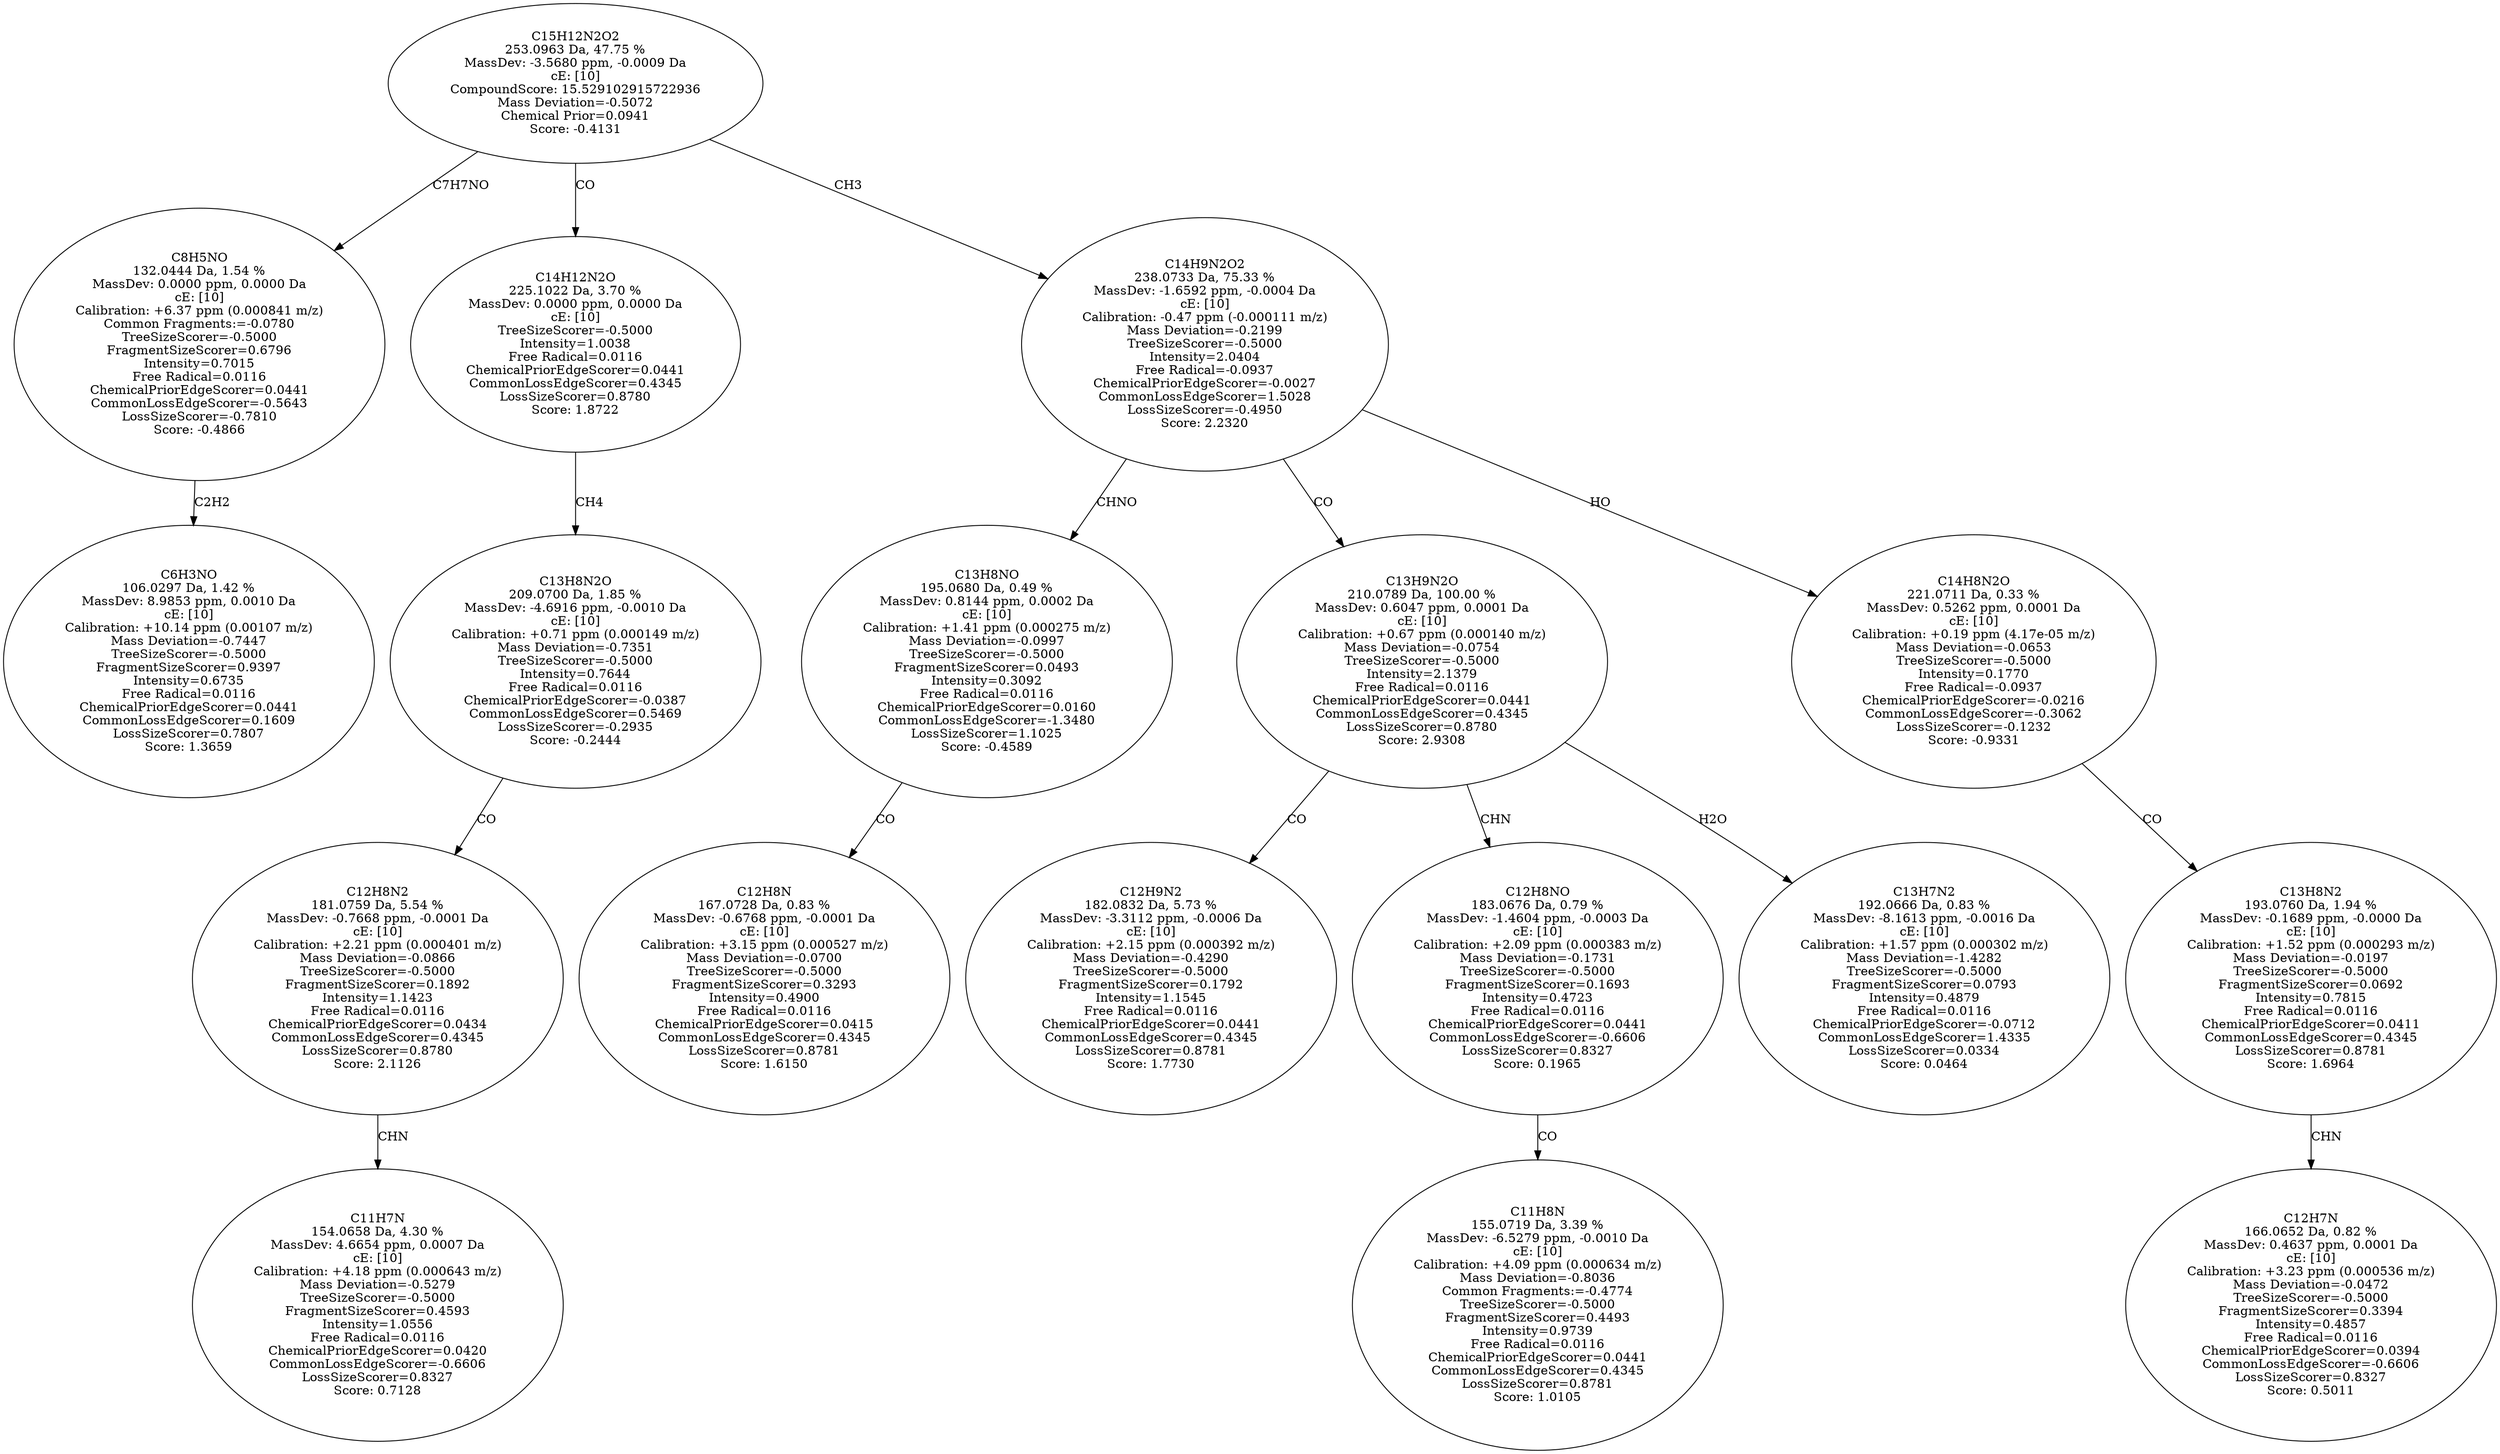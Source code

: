 strict digraph {
v1 [label="C6H3NO\n106.0297 Da, 1.42 %\nMassDev: 8.9853 ppm, 0.0010 Da\ncE: [10]\nCalibration: +10.14 ppm (0.00107 m/z)\nMass Deviation=-0.7447\nTreeSizeScorer=-0.5000\nFragmentSizeScorer=0.9397\nIntensity=0.6735\nFree Radical=0.0116\nChemicalPriorEdgeScorer=0.0441\nCommonLossEdgeScorer=0.1609\nLossSizeScorer=0.7807\nScore: 1.3659"];
v2 [label="C8H5NO\n132.0444 Da, 1.54 %\nMassDev: 0.0000 ppm, 0.0000 Da\ncE: [10]\nCalibration: +6.37 ppm (0.000841 m/z)\nCommon Fragments:=-0.0780\nTreeSizeScorer=-0.5000\nFragmentSizeScorer=0.6796\nIntensity=0.7015\nFree Radical=0.0116\nChemicalPriorEdgeScorer=0.0441\nCommonLossEdgeScorer=-0.5643\nLossSizeScorer=-0.7810\nScore: -0.4866"];
v3 [label="C11H7N\n154.0658 Da, 4.30 %\nMassDev: 4.6654 ppm, 0.0007 Da\ncE: [10]\nCalibration: +4.18 ppm (0.000643 m/z)\nMass Deviation=-0.5279\nTreeSizeScorer=-0.5000\nFragmentSizeScorer=0.4593\nIntensity=1.0556\nFree Radical=0.0116\nChemicalPriorEdgeScorer=0.0420\nCommonLossEdgeScorer=-0.6606\nLossSizeScorer=0.8327\nScore: 0.7128"];
v4 [label="C12H8N2\n181.0759 Da, 5.54 %\nMassDev: -0.7668 ppm, -0.0001 Da\ncE: [10]\nCalibration: +2.21 ppm (0.000401 m/z)\nMass Deviation=-0.0866\nTreeSizeScorer=-0.5000\nFragmentSizeScorer=0.1892\nIntensity=1.1423\nFree Radical=0.0116\nChemicalPriorEdgeScorer=0.0434\nCommonLossEdgeScorer=0.4345\nLossSizeScorer=0.8780\nScore: 2.1126"];
v5 [label="C13H8N2O\n209.0700 Da, 1.85 %\nMassDev: -4.6916 ppm, -0.0010 Da\ncE: [10]\nCalibration: +0.71 ppm (0.000149 m/z)\nMass Deviation=-0.7351\nTreeSizeScorer=-0.5000\nIntensity=0.7644\nFree Radical=0.0116\nChemicalPriorEdgeScorer=-0.0387\nCommonLossEdgeScorer=0.5469\nLossSizeScorer=-0.2935\nScore: -0.2444"];
v6 [label="C14H12N2O\n225.1022 Da, 3.70 %\nMassDev: 0.0000 ppm, 0.0000 Da\ncE: [10]\nTreeSizeScorer=-0.5000\nIntensity=1.0038\nFree Radical=0.0116\nChemicalPriorEdgeScorer=0.0441\nCommonLossEdgeScorer=0.4345\nLossSizeScorer=0.8780\nScore: 1.8722"];
v7 [label="C12H8N\n167.0728 Da, 0.83 %\nMassDev: -0.6768 ppm, -0.0001 Da\ncE: [10]\nCalibration: +3.15 ppm (0.000527 m/z)\nMass Deviation=-0.0700\nTreeSizeScorer=-0.5000\nFragmentSizeScorer=0.3293\nIntensity=0.4900\nFree Radical=0.0116\nChemicalPriorEdgeScorer=0.0415\nCommonLossEdgeScorer=0.4345\nLossSizeScorer=0.8781\nScore: 1.6150"];
v8 [label="C13H8NO\n195.0680 Da, 0.49 %\nMassDev: 0.8144 ppm, 0.0002 Da\ncE: [10]\nCalibration: +1.41 ppm (0.000275 m/z)\nMass Deviation=-0.0997\nTreeSizeScorer=-0.5000\nFragmentSizeScorer=0.0493\nIntensity=0.3092\nFree Radical=0.0116\nChemicalPriorEdgeScorer=0.0160\nCommonLossEdgeScorer=-1.3480\nLossSizeScorer=1.1025\nScore: -0.4589"];
v9 [label="C12H9N2\n182.0832 Da, 5.73 %\nMassDev: -3.3112 ppm, -0.0006 Da\ncE: [10]\nCalibration: +2.15 ppm (0.000392 m/z)\nMass Deviation=-0.4290\nTreeSizeScorer=-0.5000\nFragmentSizeScorer=0.1792\nIntensity=1.1545\nFree Radical=0.0116\nChemicalPriorEdgeScorer=0.0441\nCommonLossEdgeScorer=0.4345\nLossSizeScorer=0.8781\nScore: 1.7730"];
v10 [label="C11H8N\n155.0719 Da, 3.39 %\nMassDev: -6.5279 ppm, -0.0010 Da\ncE: [10]\nCalibration: +4.09 ppm (0.000634 m/z)\nMass Deviation=-0.8036\nCommon Fragments:=-0.4774\nTreeSizeScorer=-0.5000\nFragmentSizeScorer=0.4493\nIntensity=0.9739\nFree Radical=0.0116\nChemicalPriorEdgeScorer=0.0441\nCommonLossEdgeScorer=0.4345\nLossSizeScorer=0.8781\nScore: 1.0105"];
v11 [label="C12H8NO\n183.0676 Da, 0.79 %\nMassDev: -1.4604 ppm, -0.0003 Da\ncE: [10]\nCalibration: +2.09 ppm (0.000383 m/z)\nMass Deviation=-0.1731\nTreeSizeScorer=-0.5000\nFragmentSizeScorer=0.1693\nIntensity=0.4723\nFree Radical=0.0116\nChemicalPriorEdgeScorer=0.0441\nCommonLossEdgeScorer=-0.6606\nLossSizeScorer=0.8327\nScore: 0.1965"];
v12 [label="C13H7N2\n192.0666 Da, 0.83 %\nMassDev: -8.1613 ppm, -0.0016 Da\ncE: [10]\nCalibration: +1.57 ppm (0.000302 m/z)\nMass Deviation=-1.4282\nTreeSizeScorer=-0.5000\nFragmentSizeScorer=0.0793\nIntensity=0.4879\nFree Radical=0.0116\nChemicalPriorEdgeScorer=-0.0712\nCommonLossEdgeScorer=1.4335\nLossSizeScorer=0.0334\nScore: 0.0464"];
v13 [label="C13H9N2O\n210.0789 Da, 100.00 %\nMassDev: 0.6047 ppm, 0.0001 Da\ncE: [10]\nCalibration: +0.67 ppm (0.000140 m/z)\nMass Deviation=-0.0754\nTreeSizeScorer=-0.5000\nIntensity=2.1379\nFree Radical=0.0116\nChemicalPriorEdgeScorer=0.0441\nCommonLossEdgeScorer=0.4345\nLossSizeScorer=0.8780\nScore: 2.9308"];
v14 [label="C12H7N\n166.0652 Da, 0.82 %\nMassDev: 0.4637 ppm, 0.0001 Da\ncE: [10]\nCalibration: +3.23 ppm (0.000536 m/z)\nMass Deviation=-0.0472\nTreeSizeScorer=-0.5000\nFragmentSizeScorer=0.3394\nIntensity=0.4857\nFree Radical=0.0116\nChemicalPriorEdgeScorer=0.0394\nCommonLossEdgeScorer=-0.6606\nLossSizeScorer=0.8327\nScore: 0.5011"];
v15 [label="C13H8N2\n193.0760 Da, 1.94 %\nMassDev: -0.1689 ppm, -0.0000 Da\ncE: [10]\nCalibration: +1.52 ppm (0.000293 m/z)\nMass Deviation=-0.0197\nTreeSizeScorer=-0.5000\nFragmentSizeScorer=0.0692\nIntensity=0.7815\nFree Radical=0.0116\nChemicalPriorEdgeScorer=0.0411\nCommonLossEdgeScorer=0.4345\nLossSizeScorer=0.8781\nScore: 1.6964"];
v16 [label="C14H8N2O\n221.0711 Da, 0.33 %\nMassDev: 0.5262 ppm, 0.0001 Da\ncE: [10]\nCalibration: +0.19 ppm (4.17e-05 m/z)\nMass Deviation=-0.0653\nTreeSizeScorer=-0.5000\nIntensity=0.1770\nFree Radical=-0.0937\nChemicalPriorEdgeScorer=-0.0216\nCommonLossEdgeScorer=-0.3062\nLossSizeScorer=-0.1232\nScore: -0.9331"];
v17 [label="C14H9N2O2\n238.0733 Da, 75.33 %\nMassDev: -1.6592 ppm, -0.0004 Da\ncE: [10]\nCalibration: -0.47 ppm (-0.000111 m/z)\nMass Deviation=-0.2199\nTreeSizeScorer=-0.5000\nIntensity=2.0404\nFree Radical=-0.0937\nChemicalPriorEdgeScorer=-0.0027\nCommonLossEdgeScorer=1.5028\nLossSizeScorer=-0.4950\nScore: 2.2320"];
v18 [label="C15H12N2O2\n253.0963 Da, 47.75 %\nMassDev: -3.5680 ppm, -0.0009 Da\ncE: [10]\nCompoundScore: 15.529102915722936\nMass Deviation=-0.5072\nChemical Prior=0.0941\nScore: -0.4131"];
v2 -> v1 [label="C2H2"];
v18 -> v2 [label="C7H7NO"];
v4 -> v3 [label="CHN"];
v5 -> v4 [label="CO"];
v6 -> v5 [label="CH4"];
v18 -> v6 [label="CO"];
v8 -> v7 [label="CO"];
v17 -> v8 [label="CHNO"];
v13 -> v9 [label="CO"];
v11 -> v10 [label="CO"];
v13 -> v11 [label="CHN"];
v13 -> v12 [label="H2O"];
v17 -> v13 [label="CO"];
v15 -> v14 [label="CHN"];
v16 -> v15 [label="CO"];
v17 -> v16 [label="HO"];
v18 -> v17 [label="CH3"];
}